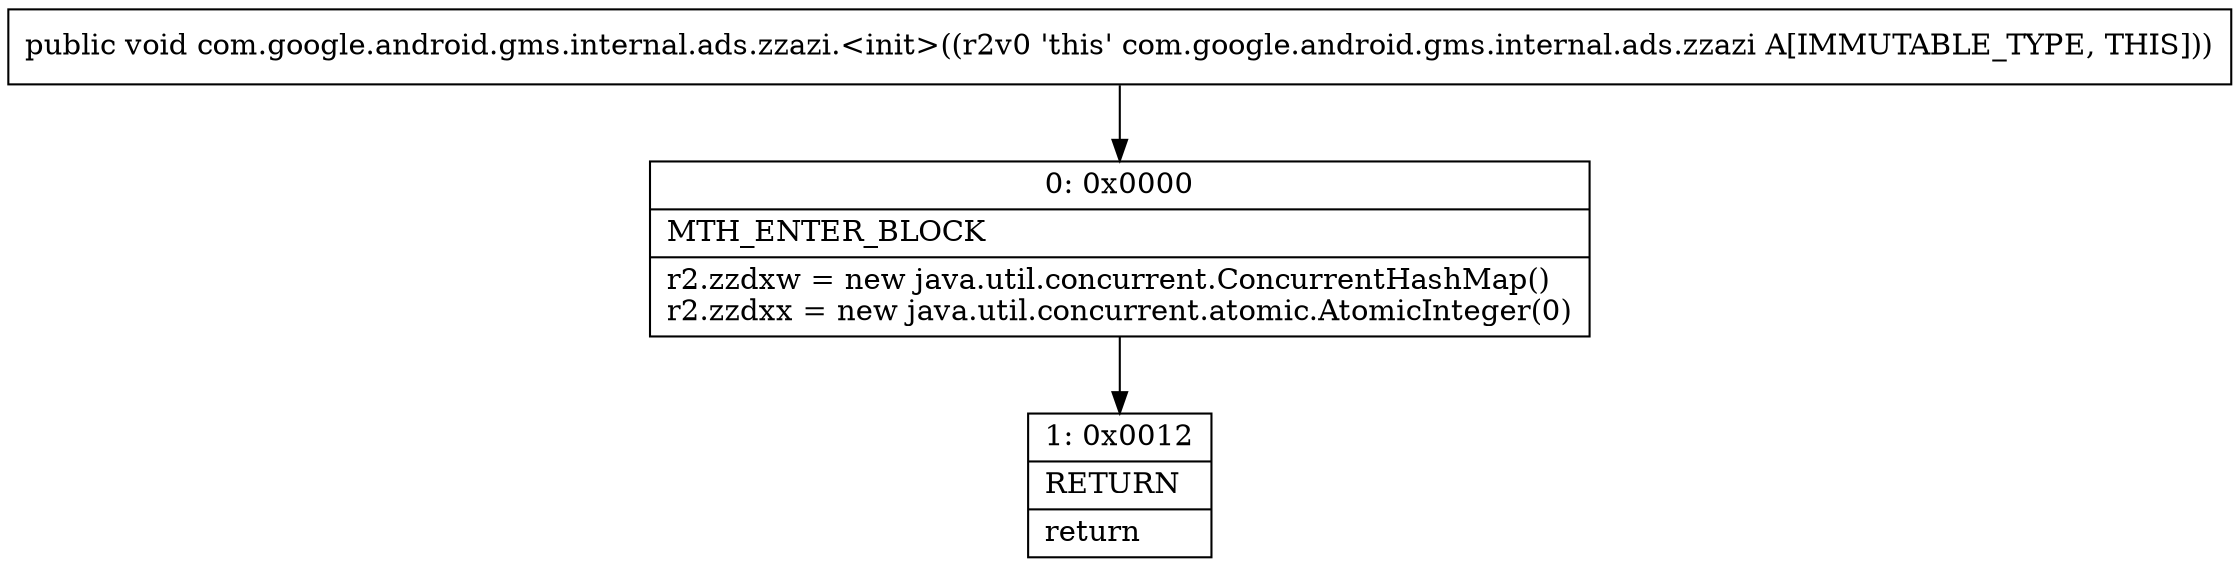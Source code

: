 digraph "CFG forcom.google.android.gms.internal.ads.zzazi.\<init\>()V" {
Node_0 [shape=record,label="{0\:\ 0x0000|MTH_ENTER_BLOCK\l|r2.zzdxw = new java.util.concurrent.ConcurrentHashMap()\lr2.zzdxx = new java.util.concurrent.atomic.AtomicInteger(0)\l}"];
Node_1 [shape=record,label="{1\:\ 0x0012|RETURN\l|return\l}"];
MethodNode[shape=record,label="{public void com.google.android.gms.internal.ads.zzazi.\<init\>((r2v0 'this' com.google.android.gms.internal.ads.zzazi A[IMMUTABLE_TYPE, THIS])) }"];
MethodNode -> Node_0;
Node_0 -> Node_1;
}

